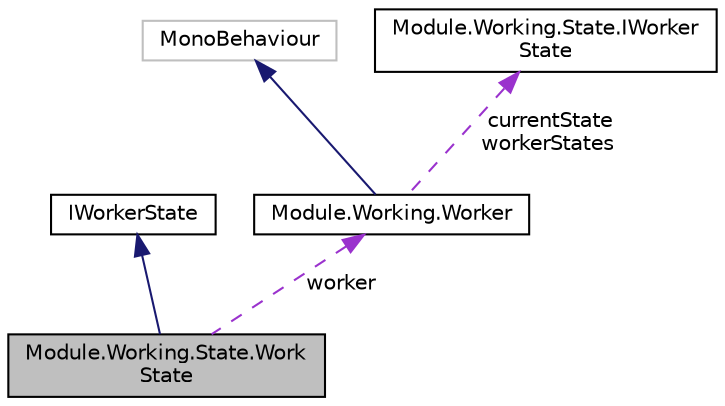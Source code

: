 digraph "Module.Working.State.WorkState"
{
 // LATEX_PDF_SIZE
  edge [fontname="Helvetica",fontsize="10",labelfontname="Helvetica",labelfontsize="10"];
  node [fontname="Helvetica",fontsize="10",shape=record];
  Node1 [label="Module.Working.State.Work\lState",height=0.2,width=0.4,color="black", fillcolor="grey75", style="filled", fontcolor="black",tooltip=" "];
  Node2 -> Node1 [dir="back",color="midnightblue",fontsize="10",style="solid",fontname="Helvetica"];
  Node2 [label="IWorkerState",height=0.2,width=0.4,color="black", fillcolor="white", style="filled",URL="$interfaceModule_1_1Working_1_1State_1_1IWorkerState.html",tooltip=" "];
  Node3 -> Node1 [dir="back",color="darkorchid3",fontsize="10",style="dashed",label=" worker" ,fontname="Helvetica"];
  Node3 [label="Module.Working.Worker",height=0.2,width=0.4,color="black", fillcolor="white", style="filled",URL="$classModule_1_1Working_1_1Worker.html",tooltip="ワーカーの状態を管理するクラス"];
  Node4 -> Node3 [dir="back",color="midnightblue",fontsize="10",style="solid",fontname="Helvetica"];
  Node4 [label="MonoBehaviour",height=0.2,width=0.4,color="grey75", fillcolor="white", style="filled",tooltip=" "];
  Node5 -> Node3 [dir="back",color="darkorchid3",fontsize="10",style="dashed",label=" currentState\nworkerStates" ,fontname="Helvetica"];
  Node5 [label="Module.Working.State.IWorker\lState",height=0.2,width=0.4,color="black", fillcolor="white", style="filled",URL="$interfaceModule_1_1Working_1_1State_1_1IWorkerState.html",tooltip=" "];
}
